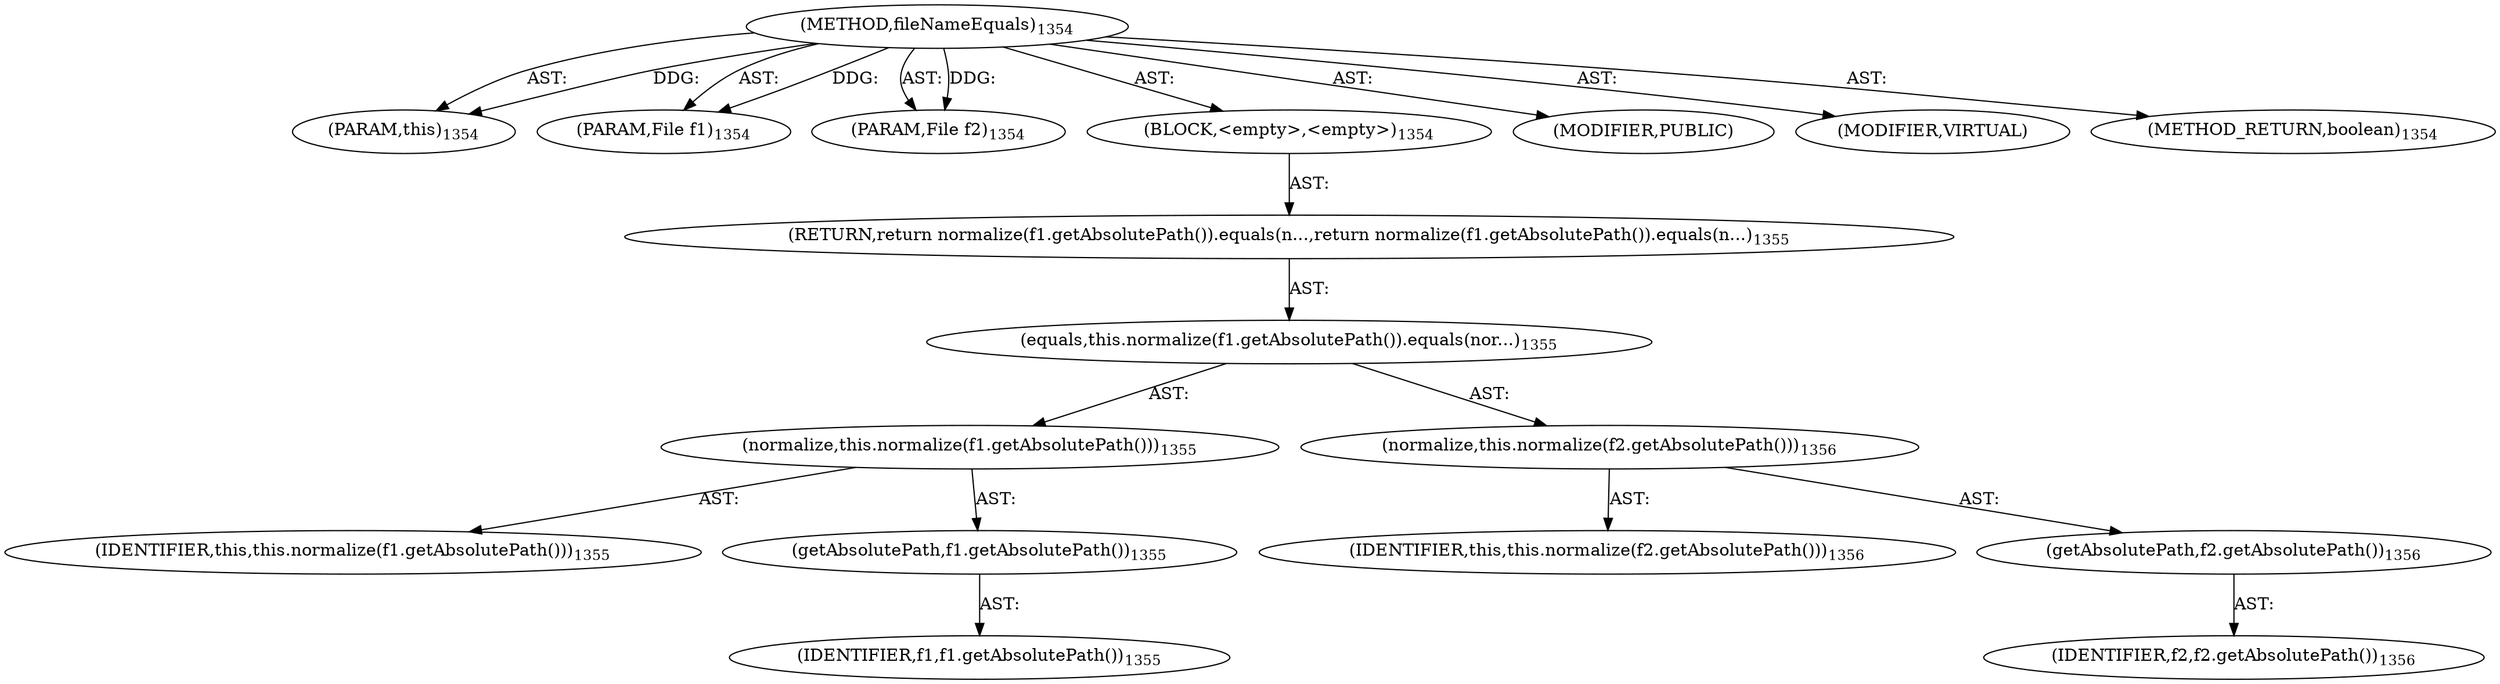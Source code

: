 digraph "fileNameEquals" {  
"111669149728" [label = <(METHOD,fileNameEquals)<SUB>1354</SUB>> ]
"115964117014" [label = <(PARAM,this)<SUB>1354</SUB>> ]
"115964117120" [label = <(PARAM,File f1)<SUB>1354</SUB>> ]
"115964117121" [label = <(PARAM,File f2)<SUB>1354</SUB>> ]
"25769803991" [label = <(BLOCK,&lt;empty&gt;,&lt;empty&gt;)<SUB>1354</SUB>> ]
"146028888098" [label = <(RETURN,return normalize(f1.getAbsolutePath()).equals(n...,return normalize(f1.getAbsolutePath()).equals(n...)<SUB>1355</SUB>> ]
"30064771857" [label = <(equals,this.normalize(f1.getAbsolutePath()).equals(nor...)<SUB>1355</SUB>> ]
"30064771858" [label = <(normalize,this.normalize(f1.getAbsolutePath()))<SUB>1355</SUB>> ]
"68719476763" [label = <(IDENTIFIER,this,this.normalize(f1.getAbsolutePath()))<SUB>1355</SUB>> ]
"30064771859" [label = <(getAbsolutePath,f1.getAbsolutePath())<SUB>1355</SUB>> ]
"68719477526" [label = <(IDENTIFIER,f1,f1.getAbsolutePath())<SUB>1355</SUB>> ]
"30064771860" [label = <(normalize,this.normalize(f2.getAbsolutePath()))<SUB>1356</SUB>> ]
"68719476762" [label = <(IDENTIFIER,this,this.normalize(f2.getAbsolutePath()))<SUB>1356</SUB>> ]
"30064771861" [label = <(getAbsolutePath,f2.getAbsolutePath())<SUB>1356</SUB>> ]
"68719477527" [label = <(IDENTIFIER,f2,f2.getAbsolutePath())<SUB>1356</SUB>> ]
"133143986257" [label = <(MODIFIER,PUBLIC)> ]
"133143986258" [label = <(MODIFIER,VIRTUAL)> ]
"128849018912" [label = <(METHOD_RETURN,boolean)<SUB>1354</SUB>> ]
  "111669149728" -> "115964117014"  [ label = "AST: "] 
  "111669149728" -> "115964117120"  [ label = "AST: "] 
  "111669149728" -> "115964117121"  [ label = "AST: "] 
  "111669149728" -> "25769803991"  [ label = "AST: "] 
  "111669149728" -> "133143986257"  [ label = "AST: "] 
  "111669149728" -> "133143986258"  [ label = "AST: "] 
  "111669149728" -> "128849018912"  [ label = "AST: "] 
  "25769803991" -> "146028888098"  [ label = "AST: "] 
  "146028888098" -> "30064771857"  [ label = "AST: "] 
  "30064771857" -> "30064771858"  [ label = "AST: "] 
  "30064771857" -> "30064771860"  [ label = "AST: "] 
  "30064771858" -> "68719476763"  [ label = "AST: "] 
  "30064771858" -> "30064771859"  [ label = "AST: "] 
  "30064771859" -> "68719477526"  [ label = "AST: "] 
  "30064771860" -> "68719476762"  [ label = "AST: "] 
  "30064771860" -> "30064771861"  [ label = "AST: "] 
  "30064771861" -> "68719477527"  [ label = "AST: "] 
  "111669149728" -> "115964117014"  [ label = "DDG: "] 
  "111669149728" -> "115964117120"  [ label = "DDG: "] 
  "111669149728" -> "115964117121"  [ label = "DDG: "] 
}
